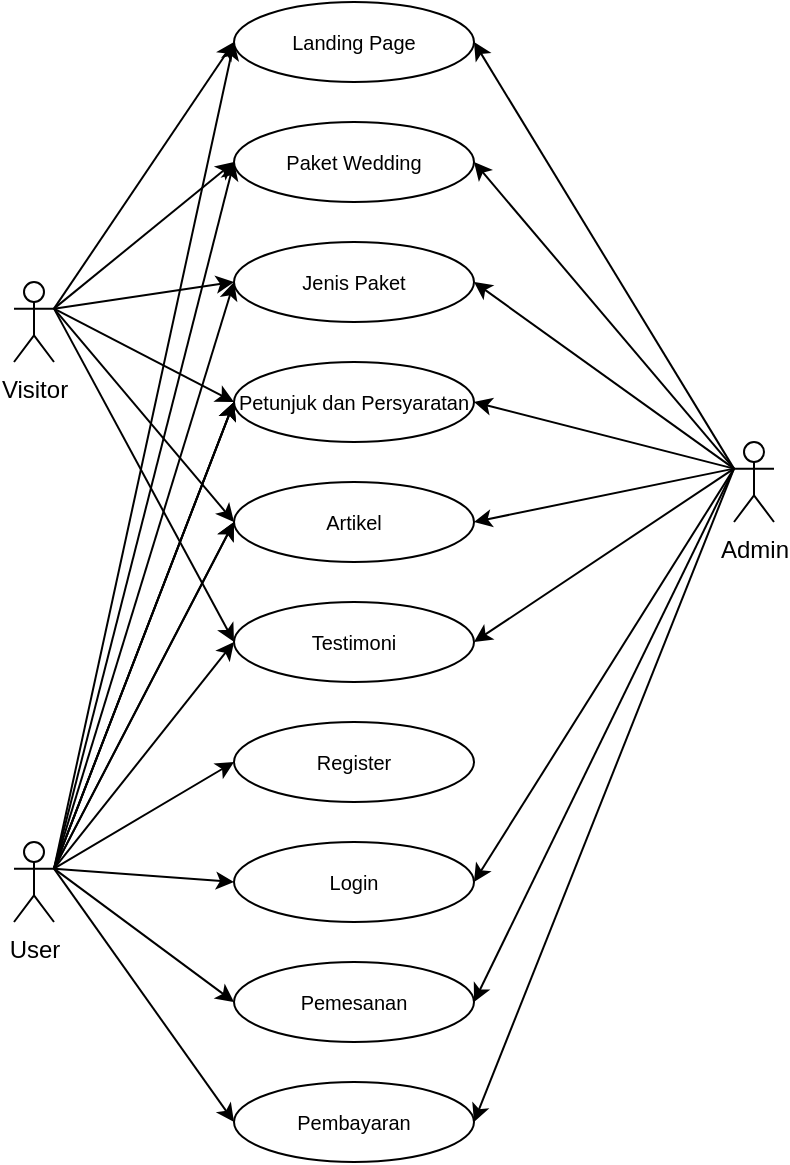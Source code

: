 <mxfile version="21.3.6" type="github">
  <diagram name="Page-1" id="W3-Q7zqjhLUKa1q0KoxK">
    <mxGraphModel dx="208" dy="659" grid="1" gridSize="10" guides="1" tooltips="1" connect="1" arrows="1" fold="1" page="1" pageScale="1" pageWidth="827" pageHeight="1169" math="0" shadow="0">
      <root>
        <mxCell id="0" />
        <mxCell id="1" parent="0" />
        <mxCell id="68ac-YHdikxbnGAt6BPG-159" value="User" style="shape=umlActor;verticalLabelPosition=bottom;verticalAlign=top;html=1;" parent="1" vertex="1">
          <mxGeometry x="870" y="560" width="20" height="40" as="geometry" />
        </mxCell>
        <mxCell id="68ac-YHdikxbnGAt6BPG-160" value="&lt;font style=&quot;font-size: 10px;&quot;&gt;Landing Page&lt;/font&gt;" style="ellipse;whiteSpace=wrap;html=1;" parent="1" vertex="1">
          <mxGeometry x="980" y="140" width="120" height="40" as="geometry" />
        </mxCell>
        <mxCell id="68ac-YHdikxbnGAt6BPG-161" value="&lt;font style=&quot;font-size: 10px;&quot;&gt;Paket Wedding&lt;/font&gt;" style="ellipse;whiteSpace=wrap;html=1;" parent="1" vertex="1">
          <mxGeometry x="980" y="200" width="120" height="40" as="geometry" />
        </mxCell>
        <mxCell id="68ac-YHdikxbnGAt6BPG-162" value="&lt;font style=&quot;font-size: 10px;&quot;&gt;Jenis Paket&lt;/font&gt;" style="ellipse;whiteSpace=wrap;html=1;" parent="1" vertex="1">
          <mxGeometry x="980" y="260" width="120" height="40" as="geometry" />
        </mxCell>
        <mxCell id="68ac-YHdikxbnGAt6BPG-163" value="&lt;font style=&quot;font-size: 10px;&quot;&gt;Login&lt;/font&gt;" style="ellipse;whiteSpace=wrap;html=1;" parent="1" vertex="1">
          <mxGeometry x="980" y="560" width="120" height="40" as="geometry" />
        </mxCell>
        <mxCell id="68ac-YHdikxbnGAt6BPG-164" value="&lt;font style=&quot;font-size: 10px;&quot;&gt;Petunjuk dan Persyaratan&lt;/font&gt;" style="ellipse;whiteSpace=wrap;html=1;" parent="1" vertex="1">
          <mxGeometry x="980" y="320" width="120" height="40" as="geometry" />
        </mxCell>
        <mxCell id="68ac-YHdikxbnGAt6BPG-165" value="&lt;font style=&quot;font-size: 10px;&quot;&gt;Testimoni&lt;/font&gt;" style="ellipse;whiteSpace=wrap;html=1;" parent="1" vertex="1">
          <mxGeometry x="980" y="440" width="120" height="40" as="geometry" />
        </mxCell>
        <mxCell id="68ac-YHdikxbnGAt6BPG-166" value="&lt;font style=&quot;font-size: 10px;&quot;&gt;Register&lt;/font&gt;" style="ellipse;whiteSpace=wrap;html=1;" parent="1" vertex="1">
          <mxGeometry x="980" y="500" width="120" height="40" as="geometry" />
        </mxCell>
        <mxCell id="68ac-YHdikxbnGAt6BPG-167" value="Visitor" style="shape=umlActor;verticalLabelPosition=bottom;verticalAlign=top;html=1;" parent="1" vertex="1">
          <mxGeometry x="870" y="280" width="20" height="40" as="geometry" />
        </mxCell>
        <mxCell id="68ac-YHdikxbnGAt6BPG-168" value="" style="endArrow=classic;html=1;rounded=0;exitX=1;exitY=0.333;exitDx=0;exitDy=0;exitPerimeter=0;entryX=0;entryY=0.5;entryDx=0;entryDy=0;" parent="1" source="68ac-YHdikxbnGAt6BPG-167" target="68ac-YHdikxbnGAt6BPG-160" edge="1">
          <mxGeometry width="50" height="50" relative="1" as="geometry">
            <mxPoint x="900" y="290" as="sourcePoint" />
            <mxPoint x="950" y="240" as="targetPoint" />
          </mxGeometry>
        </mxCell>
        <mxCell id="68ac-YHdikxbnGAt6BPG-169" value="" style="endArrow=classic;html=1;rounded=0;entryX=0;entryY=0.5;entryDx=0;entryDy=0;exitX=1;exitY=0.333;exitDx=0;exitDy=0;exitPerimeter=0;" parent="1" source="68ac-YHdikxbnGAt6BPG-167" target="68ac-YHdikxbnGAt6BPG-161" edge="1">
          <mxGeometry width="50" height="50" relative="1" as="geometry">
            <mxPoint x="890" y="290" as="sourcePoint" />
            <mxPoint x="1010" y="180" as="targetPoint" />
          </mxGeometry>
        </mxCell>
        <mxCell id="68ac-YHdikxbnGAt6BPG-170" value="" style="endArrow=classic;html=1;rounded=0;entryX=0;entryY=0.5;entryDx=0;entryDy=0;exitX=1;exitY=0.333;exitDx=0;exitDy=0;exitPerimeter=0;" parent="1" source="68ac-YHdikxbnGAt6BPG-167" target="68ac-YHdikxbnGAt6BPG-162" edge="1">
          <mxGeometry width="50" height="50" relative="1" as="geometry">
            <mxPoint x="890" y="290" as="sourcePoint" />
            <mxPoint x="1020" y="190" as="targetPoint" />
          </mxGeometry>
        </mxCell>
        <mxCell id="68ac-YHdikxbnGAt6BPG-171" value="" style="endArrow=classic;html=1;rounded=0;exitX=1;exitY=0.333;exitDx=0;exitDy=0;exitPerimeter=0;entryX=0;entryY=0.5;entryDx=0;entryDy=0;" parent="1" source="68ac-YHdikxbnGAt6BPG-167" target="68ac-YHdikxbnGAt6BPG-164" edge="1">
          <mxGeometry width="50" height="50" relative="1" as="geometry">
            <mxPoint x="920" y="323" as="sourcePoint" />
            <mxPoint x="1030" y="200" as="targetPoint" />
          </mxGeometry>
        </mxCell>
        <mxCell id="68ac-YHdikxbnGAt6BPG-172" value="" style="endArrow=classic;html=1;rounded=0;exitX=1;exitY=0.333;exitDx=0;exitDy=0;exitPerimeter=0;entryX=0;entryY=0.5;entryDx=0;entryDy=0;" parent="1" source="68ac-YHdikxbnGAt6BPG-167" target="68ac-YHdikxbnGAt6BPG-165" edge="1">
          <mxGeometry width="50" height="50" relative="1" as="geometry">
            <mxPoint x="930" y="333" as="sourcePoint" />
            <mxPoint x="1010" y="360" as="targetPoint" />
          </mxGeometry>
        </mxCell>
        <mxCell id="68ac-YHdikxbnGAt6BPG-173" value="&lt;font style=&quot;font-size: 10px;&quot;&gt;Artikel&lt;/font&gt;" style="ellipse;whiteSpace=wrap;html=1;" parent="1" vertex="1">
          <mxGeometry x="980" y="380" width="120" height="40" as="geometry" />
        </mxCell>
        <mxCell id="68ac-YHdikxbnGAt6BPG-174" value="" style="endArrow=classic;html=1;rounded=0;entryX=0;entryY=0.5;entryDx=0;entryDy=0;exitX=1;exitY=0.333;exitDx=0;exitDy=0;exitPerimeter=0;" parent="1" source="68ac-YHdikxbnGAt6BPG-167" target="68ac-YHdikxbnGAt6BPG-173" edge="1">
          <mxGeometry width="50" height="50" relative="1" as="geometry">
            <mxPoint x="900" y="300" as="sourcePoint" />
            <mxPoint x="990" y="330" as="targetPoint" />
          </mxGeometry>
        </mxCell>
        <mxCell id="68ac-YHdikxbnGAt6BPG-175" value="&lt;font style=&quot;font-size: 10px;&quot;&gt;Pembayaran&lt;/font&gt;" style="ellipse;whiteSpace=wrap;html=1;" parent="1" vertex="1">
          <mxGeometry x="980" y="680" width="120" height="40" as="geometry" />
        </mxCell>
        <mxCell id="68ac-YHdikxbnGAt6BPG-176" value="Admin" style="shape=umlActor;verticalLabelPosition=bottom;verticalAlign=top;html=1;" parent="1" vertex="1">
          <mxGeometry x="1230" y="360" width="20" height="40" as="geometry" />
        </mxCell>
        <mxCell id="68ac-YHdikxbnGAt6BPG-177" value="" style="endArrow=classic;html=1;rounded=0;entryX=0;entryY=0.5;entryDx=0;entryDy=0;exitX=1;exitY=0.333;exitDx=0;exitDy=0;exitPerimeter=0;" parent="1" source="68ac-YHdikxbnGAt6BPG-159" target="68ac-YHdikxbnGAt6BPG-163" edge="1">
          <mxGeometry width="50" height="50" relative="1" as="geometry">
            <mxPoint x="890" y="580" as="sourcePoint" />
            <mxPoint x="940" y="530" as="targetPoint" />
          </mxGeometry>
        </mxCell>
        <mxCell id="68ac-YHdikxbnGAt6BPG-178" value="" style="endArrow=classic;html=1;rounded=0;entryX=0;entryY=0.5;entryDx=0;entryDy=0;exitX=1;exitY=0.333;exitDx=0;exitDy=0;exitPerimeter=0;" parent="1" source="68ac-YHdikxbnGAt6BPG-159" target="68ac-YHdikxbnGAt6BPG-175" edge="1">
          <mxGeometry width="50" height="50" relative="1" as="geometry">
            <mxPoint x="900" y="583" as="sourcePoint" />
            <mxPoint x="990" y="590" as="targetPoint" />
          </mxGeometry>
        </mxCell>
        <mxCell id="68ac-YHdikxbnGAt6BPG-179" value="" style="endArrow=classic;html=1;rounded=0;entryX=0;entryY=0.5;entryDx=0;entryDy=0;exitX=1;exitY=0.333;exitDx=0;exitDy=0;exitPerimeter=0;" parent="1" source="68ac-YHdikxbnGAt6BPG-159" target="68ac-YHdikxbnGAt6BPG-165" edge="1">
          <mxGeometry width="50" height="50" relative="1" as="geometry">
            <mxPoint x="900" y="583" as="sourcePoint" />
            <mxPoint x="990" y="590" as="targetPoint" />
          </mxGeometry>
        </mxCell>
        <mxCell id="68ac-YHdikxbnGAt6BPG-180" value="" style="endArrow=classic;html=1;rounded=0;entryX=1;entryY=0.5;entryDx=0;entryDy=0;exitX=0;exitY=0.333;exitDx=0;exitDy=0;exitPerimeter=0;" parent="1" source="68ac-YHdikxbnGAt6BPG-176" target="68ac-YHdikxbnGAt6BPG-160" edge="1">
          <mxGeometry width="50" height="50" relative="1" as="geometry">
            <mxPoint x="1260" y="330" as="sourcePoint" />
            <mxPoint x="1310" y="280" as="targetPoint" />
          </mxGeometry>
        </mxCell>
        <mxCell id="68ac-YHdikxbnGAt6BPG-181" value="" style="endArrow=classic;html=1;rounded=0;entryX=1;entryY=0.5;entryDx=0;entryDy=0;exitX=0;exitY=0.333;exitDx=0;exitDy=0;exitPerimeter=0;" parent="1" source="68ac-YHdikxbnGAt6BPG-176" target="68ac-YHdikxbnGAt6BPG-165" edge="1">
          <mxGeometry width="50" height="50" relative="1" as="geometry">
            <mxPoint x="1270" y="340" as="sourcePoint" />
            <mxPoint x="1110" y="170" as="targetPoint" />
          </mxGeometry>
        </mxCell>
        <mxCell id="68ac-YHdikxbnGAt6BPG-182" value="" style="endArrow=classic;html=1;rounded=0;entryX=0;entryY=0.5;entryDx=0;entryDy=0;exitX=1;exitY=0.333;exitDx=0;exitDy=0;exitPerimeter=0;" parent="1" source="68ac-YHdikxbnGAt6BPG-159" target="68ac-YHdikxbnGAt6BPG-160" edge="1">
          <mxGeometry width="50" height="50" relative="1" as="geometry">
            <mxPoint x="880" y="550" as="sourcePoint" />
            <mxPoint x="990" y="170" as="targetPoint" />
          </mxGeometry>
        </mxCell>
        <mxCell id="68ac-YHdikxbnGAt6BPG-183" value="" style="endArrow=classic;html=1;rounded=0;entryX=0;entryY=0.5;entryDx=0;entryDy=0;exitX=1;exitY=0.333;exitDx=0;exitDy=0;exitPerimeter=0;" parent="1" source="68ac-YHdikxbnGAt6BPG-159" target="68ac-YHdikxbnGAt6BPG-161" edge="1">
          <mxGeometry width="50" height="50" relative="1" as="geometry">
            <mxPoint x="900" y="303" as="sourcePoint" />
            <mxPoint x="990" y="230" as="targetPoint" />
          </mxGeometry>
        </mxCell>
        <mxCell id="68ac-YHdikxbnGAt6BPG-184" value="" style="endArrow=classic;html=1;rounded=0;entryX=0;entryY=0.5;entryDx=0;entryDy=0;exitX=1;exitY=0.333;exitDx=0;exitDy=0;exitPerimeter=0;" parent="1" source="68ac-YHdikxbnGAt6BPG-159" target="68ac-YHdikxbnGAt6BPG-162" edge="1">
          <mxGeometry width="50" height="50" relative="1" as="geometry">
            <mxPoint x="880" y="550" as="sourcePoint" />
            <mxPoint x="990" y="290" as="targetPoint" />
          </mxGeometry>
        </mxCell>
        <mxCell id="68ac-YHdikxbnGAt6BPG-185" value="" style="endArrow=classic;html=1;rounded=0;entryX=0;entryY=0.5;entryDx=0;entryDy=0;exitX=1;exitY=0.333;exitDx=0;exitDy=0;exitPerimeter=0;" parent="1" source="68ac-YHdikxbnGAt6BPG-159" target="68ac-YHdikxbnGAt6BPG-164" edge="1">
          <mxGeometry width="50" height="50" relative="1" as="geometry">
            <mxPoint x="880" y="550" as="sourcePoint" />
            <mxPoint x="990" y="350" as="targetPoint" />
          </mxGeometry>
        </mxCell>
        <mxCell id="68ac-YHdikxbnGAt6BPG-186" value="" style="endArrow=classic;html=1;rounded=0;entryX=0;entryY=0.5;entryDx=0;entryDy=0;exitX=1;exitY=0.333;exitDx=0;exitDy=0;exitPerimeter=0;" parent="1" source="68ac-YHdikxbnGAt6BPG-159" target="68ac-YHdikxbnGAt6BPG-173" edge="1">
          <mxGeometry width="50" height="50" relative="1" as="geometry">
            <mxPoint x="880" y="550" as="sourcePoint" />
            <mxPoint x="990" y="410" as="targetPoint" />
          </mxGeometry>
        </mxCell>
        <mxCell id="68ac-YHdikxbnGAt6BPG-187" value="" style="endArrow=classic;html=1;rounded=0;entryX=0;entryY=0.5;entryDx=0;entryDy=0;exitX=1;exitY=0.333;exitDx=0;exitDy=0;exitPerimeter=0;" parent="1" source="68ac-YHdikxbnGAt6BPG-159" edge="1">
          <mxGeometry width="50" height="50" relative="1" as="geometry">
            <mxPoint x="880" y="550" as="sourcePoint" />
            <mxPoint x="980" y="400" as="targetPoint" />
          </mxGeometry>
        </mxCell>
        <mxCell id="68ac-YHdikxbnGAt6BPG-188" value="" style="endArrow=classic;html=1;rounded=0;entryX=0;entryY=0.5;entryDx=0;entryDy=0;exitX=1;exitY=0.333;exitDx=0;exitDy=0;exitPerimeter=0;" parent="1" source="68ac-YHdikxbnGAt6BPG-159" edge="1">
          <mxGeometry width="50" height="50" relative="1" as="geometry">
            <mxPoint x="880" y="550" as="sourcePoint" />
            <mxPoint x="980" y="340" as="targetPoint" />
          </mxGeometry>
        </mxCell>
        <mxCell id="68ac-YHdikxbnGAt6BPG-189" value="" style="endArrow=classic;html=1;rounded=0;entryX=0;entryY=0.5;entryDx=0;entryDy=0;exitX=1;exitY=0.333;exitDx=0;exitDy=0;exitPerimeter=0;" parent="1" source="68ac-YHdikxbnGAt6BPG-159" edge="1">
          <mxGeometry width="50" height="50" relative="1" as="geometry">
            <mxPoint x="880" y="550" as="sourcePoint" />
            <mxPoint x="980" y="340" as="targetPoint" />
          </mxGeometry>
        </mxCell>
        <mxCell id="68ac-YHdikxbnGAt6BPG-190" value="" style="endArrow=classic;html=1;rounded=0;entryX=1;entryY=0.5;entryDx=0;entryDy=0;exitX=0;exitY=0.333;exitDx=0;exitDy=0;exitPerimeter=0;" parent="1" source="68ac-YHdikxbnGAt6BPG-176" target="68ac-YHdikxbnGAt6BPG-161" edge="1">
          <mxGeometry width="50" height="50" relative="1" as="geometry">
            <mxPoint x="1290" y="353" as="sourcePoint" />
            <mxPoint x="1110" y="170" as="targetPoint" />
          </mxGeometry>
        </mxCell>
        <mxCell id="68ac-YHdikxbnGAt6BPG-191" value="" style="endArrow=classic;html=1;rounded=0;entryX=1;entryY=0.5;entryDx=0;entryDy=0;exitX=0;exitY=0.333;exitDx=0;exitDy=0;exitPerimeter=0;" parent="1" source="68ac-YHdikxbnGAt6BPG-176" target="68ac-YHdikxbnGAt6BPG-162" edge="1">
          <mxGeometry width="50" height="50" relative="1" as="geometry">
            <mxPoint x="1300" y="363" as="sourcePoint" />
            <mxPoint x="1120" y="180" as="targetPoint" />
          </mxGeometry>
        </mxCell>
        <mxCell id="68ac-YHdikxbnGAt6BPG-192" value="" style="endArrow=classic;html=1;rounded=0;entryX=1;entryY=0.5;entryDx=0;entryDy=0;exitX=0;exitY=0.333;exitDx=0;exitDy=0;exitPerimeter=0;" parent="1" source="68ac-YHdikxbnGAt6BPG-176" target="68ac-YHdikxbnGAt6BPG-164" edge="1">
          <mxGeometry width="50" height="50" relative="1" as="geometry">
            <mxPoint x="1310" y="373" as="sourcePoint" />
            <mxPoint x="1130" y="190" as="targetPoint" />
          </mxGeometry>
        </mxCell>
        <mxCell id="68ac-YHdikxbnGAt6BPG-193" value="" style="endArrow=classic;html=1;rounded=0;entryX=1;entryY=0.5;entryDx=0;entryDy=0;exitX=0;exitY=0.333;exitDx=0;exitDy=0;exitPerimeter=0;" parent="1" source="68ac-YHdikxbnGAt6BPG-176" target="68ac-YHdikxbnGAt6BPG-173" edge="1">
          <mxGeometry width="50" height="50" relative="1" as="geometry">
            <mxPoint x="1320" y="383" as="sourcePoint" />
            <mxPoint x="1140" y="200" as="targetPoint" />
          </mxGeometry>
        </mxCell>
        <mxCell id="68ac-YHdikxbnGAt6BPG-194" value="" style="endArrow=classic;html=1;rounded=0;entryX=1;entryY=0.5;entryDx=0;entryDy=0;exitX=0;exitY=0.333;exitDx=0;exitDy=0;exitPerimeter=0;" parent="1" source="68ac-YHdikxbnGAt6BPG-176" target="68ac-YHdikxbnGAt6BPG-163" edge="1">
          <mxGeometry width="50" height="50" relative="1" as="geometry">
            <mxPoint x="1340" y="403" as="sourcePoint" />
            <mxPoint x="1160" y="220" as="targetPoint" />
          </mxGeometry>
        </mxCell>
        <mxCell id="68ac-YHdikxbnGAt6BPG-195" value="" style="endArrow=classic;html=1;rounded=0;entryX=1;entryY=0.5;entryDx=0;entryDy=0;exitX=0;exitY=0.333;exitDx=0;exitDy=0;exitPerimeter=0;" parent="1" source="68ac-YHdikxbnGAt6BPG-176" target="68ac-YHdikxbnGAt6BPG-175" edge="1">
          <mxGeometry width="50" height="50" relative="1" as="geometry">
            <mxPoint x="1350" y="413" as="sourcePoint" />
            <mxPoint x="1170" y="230" as="targetPoint" />
          </mxGeometry>
        </mxCell>
        <mxCell id="68ac-YHdikxbnGAt6BPG-196" value="&lt;font style=&quot;font-size: 10px;&quot;&gt;Pemesanan&lt;/font&gt;" style="ellipse;whiteSpace=wrap;html=1;" parent="1" vertex="1">
          <mxGeometry x="980" y="620" width="120" height="40" as="geometry" />
        </mxCell>
        <mxCell id="JkCuVldubkpU6-L07YxO-1" value="" style="endArrow=classic;html=1;rounded=0;exitX=1;exitY=0.333;exitDx=0;exitDy=0;exitPerimeter=0;entryX=0;entryY=0.5;entryDx=0;entryDy=0;" edge="1" parent="1" source="68ac-YHdikxbnGAt6BPG-159" target="68ac-YHdikxbnGAt6BPG-166">
          <mxGeometry width="50" height="50" relative="1" as="geometry">
            <mxPoint x="900" y="303" as="sourcePoint" />
            <mxPoint x="990" y="470" as="targetPoint" />
          </mxGeometry>
        </mxCell>
        <mxCell id="JkCuVldubkpU6-L07YxO-2" value="" style="endArrow=classic;html=1;rounded=0;entryX=0;entryY=0.5;entryDx=0;entryDy=0;exitX=1;exitY=0.333;exitDx=0;exitDy=0;exitPerimeter=0;" edge="1" parent="1" source="68ac-YHdikxbnGAt6BPG-159" target="68ac-YHdikxbnGAt6BPG-196">
          <mxGeometry width="50" height="50" relative="1" as="geometry">
            <mxPoint x="900" y="583" as="sourcePoint" />
            <mxPoint x="990" y="590" as="targetPoint" />
          </mxGeometry>
        </mxCell>
        <mxCell id="JkCuVldubkpU6-L07YxO-3" value="" style="endArrow=classic;html=1;rounded=0;entryX=1;entryY=0.5;entryDx=0;entryDy=0;exitX=0;exitY=0.333;exitDx=0;exitDy=0;exitPerimeter=0;" edge="1" parent="1" source="68ac-YHdikxbnGAt6BPG-176" target="68ac-YHdikxbnGAt6BPG-196">
          <mxGeometry width="50" height="50" relative="1" as="geometry">
            <mxPoint x="1230" y="370" as="sourcePoint" />
            <mxPoint x="1110" y="590" as="targetPoint" />
          </mxGeometry>
        </mxCell>
      </root>
    </mxGraphModel>
  </diagram>
</mxfile>

